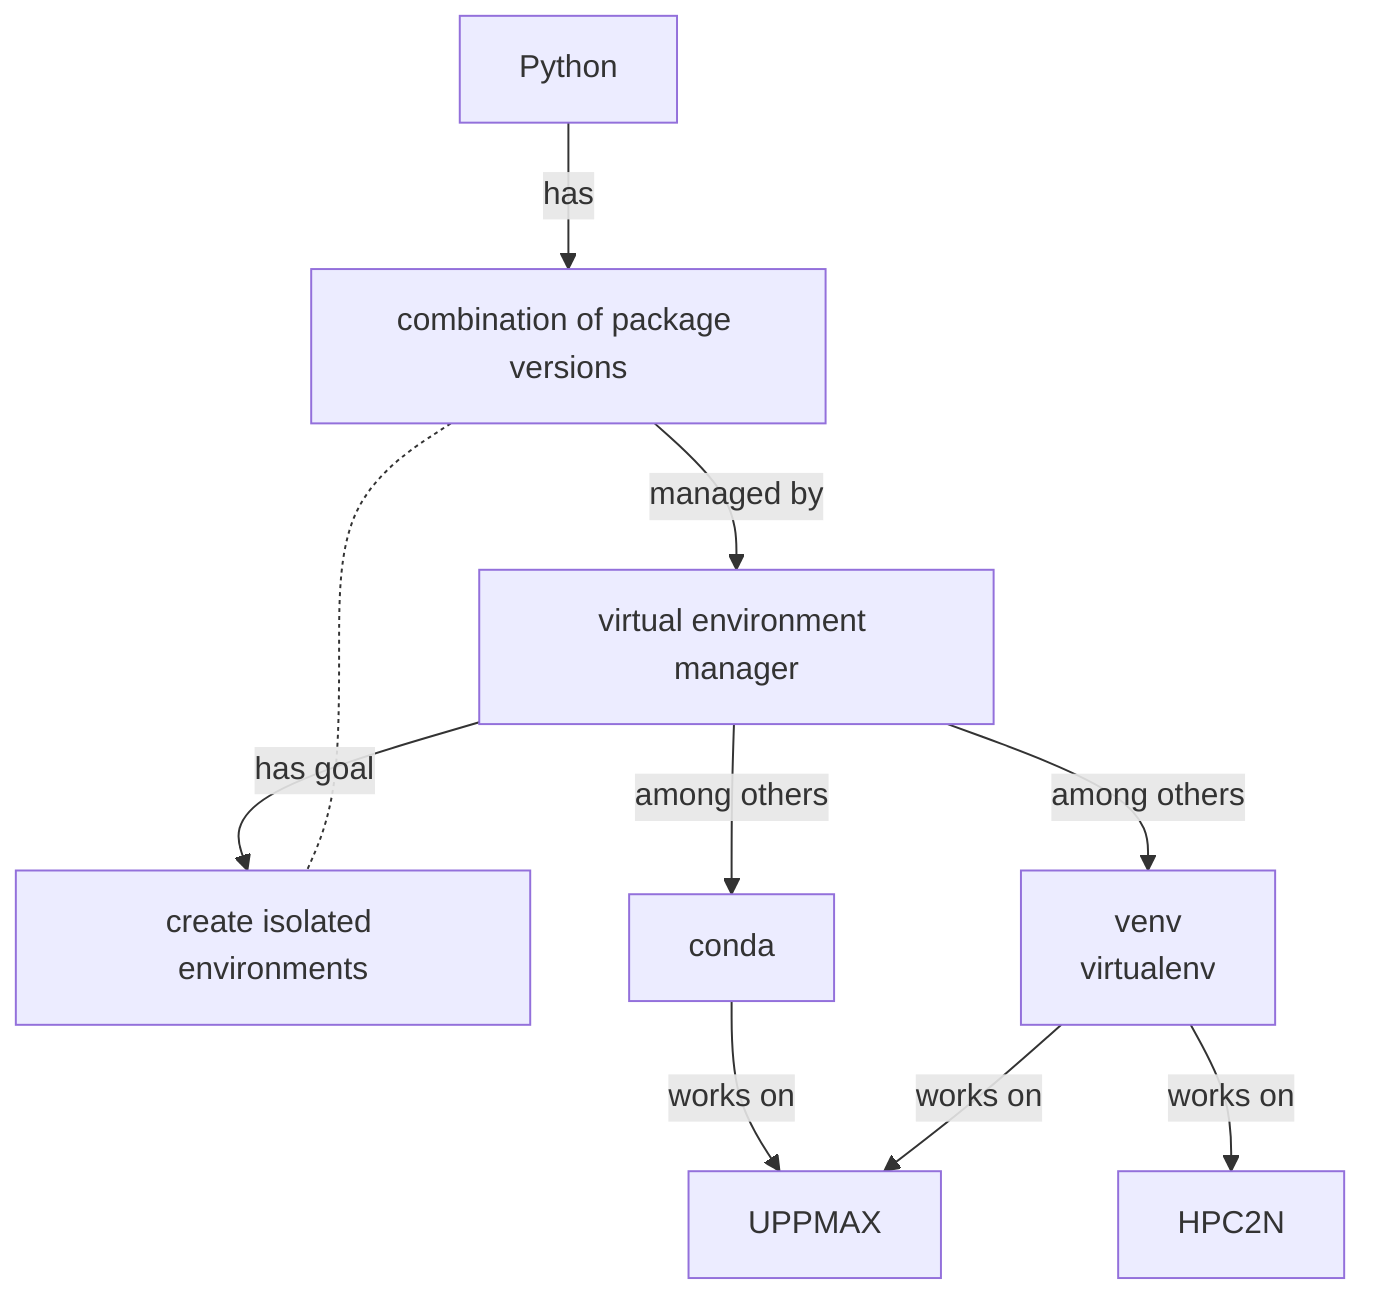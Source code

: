 flowchart TD
  python[Python]
  package_versions[combination of package versions]
  virtual_environment_manager[virtual environment manager]
  create_isolated_environments[create isolated environments]
  venv[venv\nvirtualenv]
  conda[conda]
  uppmax[UPPMAX]
  hpc2n[HPC2N]

  python -->|has| package_versions
  package_versions -->|managed by|virtual_environment_manager
  virtual_environment_manager --> |has goal|create_isolated_environments
  package_versions -.- create_isolated_environments
  virtual_environment_manager --> |among others|conda
  virtual_environment_manager --> |among others|venv

  conda -->|works on|uppmax
  venv -->|works on|uppmax
  venv -->|works on|hpc2n